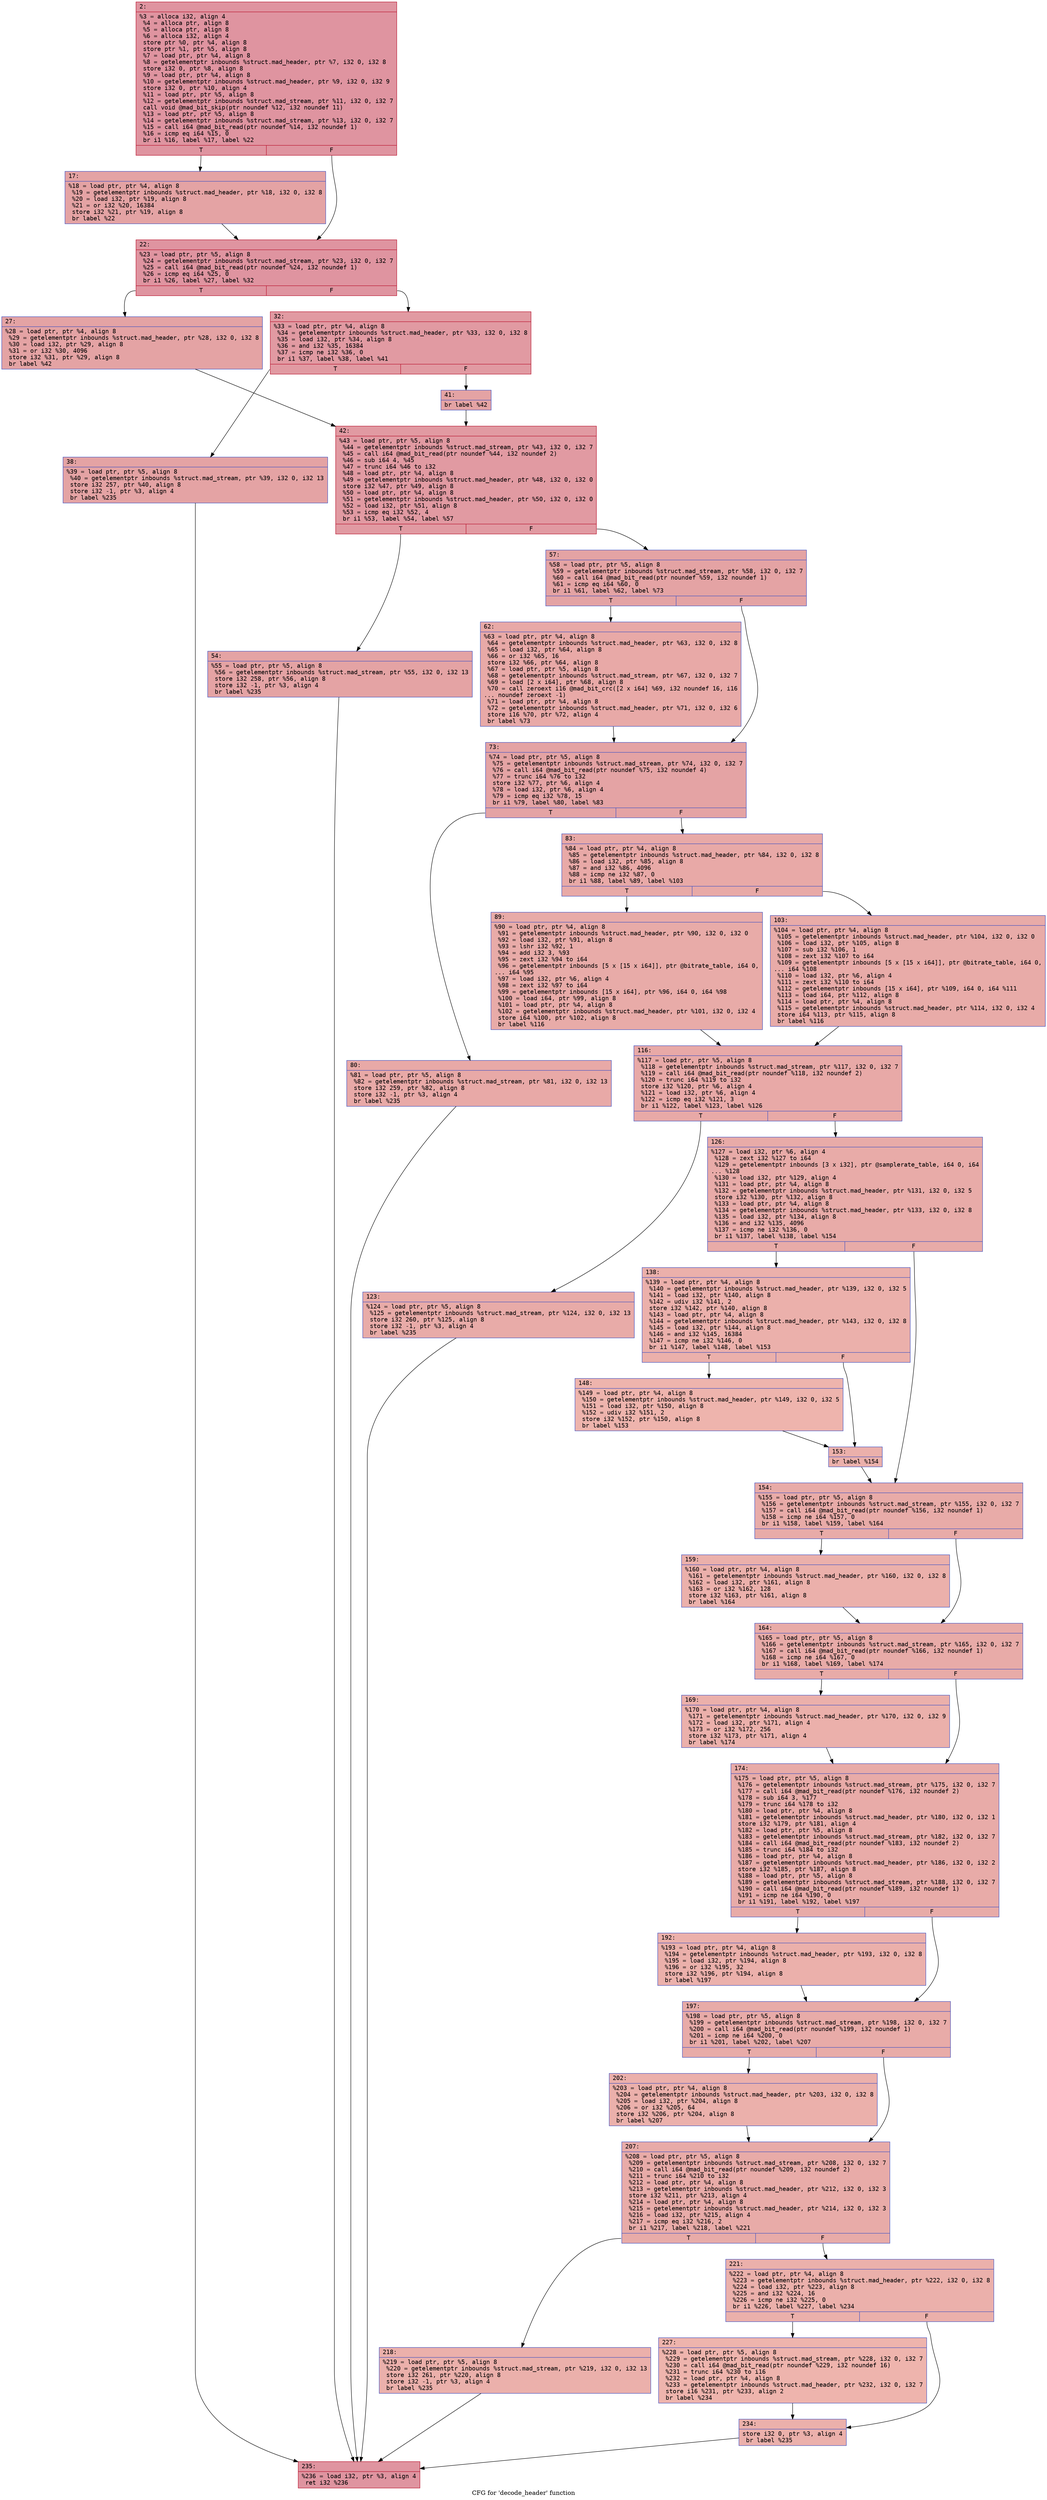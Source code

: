 digraph "CFG for 'decode_header' function" {
	label="CFG for 'decode_header' function";

	Node0x600001e87b60 [shape=record,color="#b70d28ff", style=filled, fillcolor="#b70d2870" fontname="Courier",label="{2:\l|  %3 = alloca i32, align 4\l  %4 = alloca ptr, align 8\l  %5 = alloca ptr, align 8\l  %6 = alloca i32, align 4\l  store ptr %0, ptr %4, align 8\l  store ptr %1, ptr %5, align 8\l  %7 = load ptr, ptr %4, align 8\l  %8 = getelementptr inbounds %struct.mad_header, ptr %7, i32 0, i32 8\l  store i32 0, ptr %8, align 8\l  %9 = load ptr, ptr %4, align 8\l  %10 = getelementptr inbounds %struct.mad_header, ptr %9, i32 0, i32 9\l  store i32 0, ptr %10, align 4\l  %11 = load ptr, ptr %5, align 8\l  %12 = getelementptr inbounds %struct.mad_stream, ptr %11, i32 0, i32 7\l  call void @mad_bit_skip(ptr noundef %12, i32 noundef 11)\l  %13 = load ptr, ptr %5, align 8\l  %14 = getelementptr inbounds %struct.mad_stream, ptr %13, i32 0, i32 7\l  %15 = call i64 @mad_bit_read(ptr noundef %14, i32 noundef 1)\l  %16 = icmp eq i64 %15, 0\l  br i1 %16, label %17, label %22\l|{<s0>T|<s1>F}}"];
	Node0x600001e87b60:s0 -> Node0x600001e87c50[tooltip="2 -> 17\nProbability 37.50%" ];
	Node0x600001e87b60:s1 -> Node0x600001e87ca0[tooltip="2 -> 22\nProbability 62.50%" ];
	Node0x600001e87c50 [shape=record,color="#3d50c3ff", style=filled, fillcolor="#c32e3170" fontname="Courier",label="{17:\l|  %18 = load ptr, ptr %4, align 8\l  %19 = getelementptr inbounds %struct.mad_header, ptr %18, i32 0, i32 8\l  %20 = load i32, ptr %19, align 8\l  %21 = or i32 %20, 16384\l  store i32 %21, ptr %19, align 8\l  br label %22\l}"];
	Node0x600001e87c50 -> Node0x600001e87ca0[tooltip="17 -> 22\nProbability 100.00%" ];
	Node0x600001e87ca0 [shape=record,color="#b70d28ff", style=filled, fillcolor="#b70d2870" fontname="Courier",label="{22:\l|  %23 = load ptr, ptr %5, align 8\l  %24 = getelementptr inbounds %struct.mad_stream, ptr %23, i32 0, i32 7\l  %25 = call i64 @mad_bit_read(ptr noundef %24, i32 noundef 1)\l  %26 = icmp eq i64 %25, 0\l  br i1 %26, label %27, label %32\l|{<s0>T|<s1>F}}"];
	Node0x600001e87ca0:s0 -> Node0x600001e87cf0[tooltip="22 -> 27\nProbability 37.50%" ];
	Node0x600001e87ca0:s1 -> Node0x600001e87d40[tooltip="22 -> 32\nProbability 62.50%" ];
	Node0x600001e87cf0 [shape=record,color="#3d50c3ff", style=filled, fillcolor="#c32e3170" fontname="Courier",label="{27:\l|  %28 = load ptr, ptr %4, align 8\l  %29 = getelementptr inbounds %struct.mad_header, ptr %28, i32 0, i32 8\l  %30 = load i32, ptr %29, align 8\l  %31 = or i32 %30, 4096\l  store i32 %31, ptr %29, align 8\l  br label %42\l}"];
	Node0x600001e87cf0 -> Node0x600001e87e30[tooltip="27 -> 42\nProbability 100.00%" ];
	Node0x600001e87d40 [shape=record,color="#b70d28ff", style=filled, fillcolor="#bb1b2c70" fontname="Courier",label="{32:\l|  %33 = load ptr, ptr %4, align 8\l  %34 = getelementptr inbounds %struct.mad_header, ptr %33, i32 0, i32 8\l  %35 = load i32, ptr %34, align 8\l  %36 = and i32 %35, 16384\l  %37 = icmp ne i32 %36, 0\l  br i1 %37, label %38, label %41\l|{<s0>T|<s1>F}}"];
	Node0x600001e87d40:s0 -> Node0x600001e87d90[tooltip="32 -> 38\nProbability 50.00%" ];
	Node0x600001e87d40:s1 -> Node0x600001e87de0[tooltip="32 -> 41\nProbability 50.00%" ];
	Node0x600001e87d90 [shape=record,color="#3d50c3ff", style=filled, fillcolor="#c32e3170" fontname="Courier",label="{38:\l|  %39 = load ptr, ptr %5, align 8\l  %40 = getelementptr inbounds %struct.mad_stream, ptr %39, i32 0, i32 13\l  store i32 257, ptr %40, align 8\l  store i32 -1, ptr %3, align 4\l  br label %235\l}"];
	Node0x600001e87d90 -> Node0x600001e80730[tooltip="38 -> 235\nProbability 100.00%" ];
	Node0x600001e87de0 [shape=record,color="#3d50c3ff", style=filled, fillcolor="#c32e3170" fontname="Courier",label="{41:\l|  br label %42\l}"];
	Node0x600001e87de0 -> Node0x600001e87e30[tooltip="41 -> 42\nProbability 100.00%" ];
	Node0x600001e87e30 [shape=record,color="#b70d28ff", style=filled, fillcolor="#bb1b2c70" fontname="Courier",label="{42:\l|  %43 = load ptr, ptr %5, align 8\l  %44 = getelementptr inbounds %struct.mad_stream, ptr %43, i32 0, i32 7\l  %45 = call i64 @mad_bit_read(ptr noundef %44, i32 noundef 2)\l  %46 = sub i64 4, %45\l  %47 = trunc i64 %46 to i32\l  %48 = load ptr, ptr %4, align 8\l  %49 = getelementptr inbounds %struct.mad_header, ptr %48, i32 0, i32 0\l  store i32 %47, ptr %49, align 8\l  %50 = load ptr, ptr %4, align 8\l  %51 = getelementptr inbounds %struct.mad_header, ptr %50, i32 0, i32 0\l  %52 = load i32, ptr %51, align 8\l  %53 = icmp eq i32 %52, 4\l  br i1 %53, label %54, label %57\l|{<s0>T|<s1>F}}"];
	Node0x600001e87e30:s0 -> Node0x600001e87e80[tooltip="42 -> 54\nProbability 50.00%" ];
	Node0x600001e87e30:s1 -> Node0x600001e87ed0[tooltip="42 -> 57\nProbability 50.00%" ];
	Node0x600001e87e80 [shape=record,color="#3d50c3ff", style=filled, fillcolor="#c32e3170" fontname="Courier",label="{54:\l|  %55 = load ptr, ptr %5, align 8\l  %56 = getelementptr inbounds %struct.mad_stream, ptr %55, i32 0, i32 13\l  store i32 258, ptr %56, align 8\l  store i32 -1, ptr %3, align 4\l  br label %235\l}"];
	Node0x600001e87e80 -> Node0x600001e80730[tooltip="54 -> 235\nProbability 100.00%" ];
	Node0x600001e87ed0 [shape=record,color="#3d50c3ff", style=filled, fillcolor="#c32e3170" fontname="Courier",label="{57:\l|  %58 = load ptr, ptr %5, align 8\l  %59 = getelementptr inbounds %struct.mad_stream, ptr %58, i32 0, i32 7\l  %60 = call i64 @mad_bit_read(ptr noundef %59, i32 noundef 1)\l  %61 = icmp eq i64 %60, 0\l  br i1 %61, label %62, label %73\l|{<s0>T|<s1>F}}"];
	Node0x600001e87ed0:s0 -> Node0x600001e87f20[tooltip="57 -> 62\nProbability 37.50%" ];
	Node0x600001e87ed0:s1 -> Node0x600001e87f70[tooltip="57 -> 73\nProbability 62.50%" ];
	Node0x600001e87f20 [shape=record,color="#3d50c3ff", style=filled, fillcolor="#ca3b3770" fontname="Courier",label="{62:\l|  %63 = load ptr, ptr %4, align 8\l  %64 = getelementptr inbounds %struct.mad_header, ptr %63, i32 0, i32 8\l  %65 = load i32, ptr %64, align 8\l  %66 = or i32 %65, 16\l  store i32 %66, ptr %64, align 8\l  %67 = load ptr, ptr %5, align 8\l  %68 = getelementptr inbounds %struct.mad_stream, ptr %67, i32 0, i32 7\l  %69 = load [2 x i64], ptr %68, align 8\l  %70 = call zeroext i16 @mad_bit_crc([2 x i64] %69, i32 noundef 16, i16\l... noundef zeroext -1)\l  %71 = load ptr, ptr %4, align 8\l  %72 = getelementptr inbounds %struct.mad_header, ptr %71, i32 0, i32 6\l  store i16 %70, ptr %72, align 4\l  br label %73\l}"];
	Node0x600001e87f20 -> Node0x600001e87f70[tooltip="62 -> 73\nProbability 100.00%" ];
	Node0x600001e87f70 [shape=record,color="#3d50c3ff", style=filled, fillcolor="#c32e3170" fontname="Courier",label="{73:\l|  %74 = load ptr, ptr %5, align 8\l  %75 = getelementptr inbounds %struct.mad_stream, ptr %74, i32 0, i32 7\l  %76 = call i64 @mad_bit_read(ptr noundef %75, i32 noundef 4)\l  %77 = trunc i64 %76 to i32\l  store i32 %77, ptr %6, align 4\l  %78 = load i32, ptr %6, align 4\l  %79 = icmp eq i32 %78, 15\l  br i1 %79, label %80, label %83\l|{<s0>T|<s1>F}}"];
	Node0x600001e87f70:s0 -> Node0x600001e80000[tooltip="73 -> 80\nProbability 50.00%" ];
	Node0x600001e87f70:s1 -> Node0x600001e80050[tooltip="73 -> 83\nProbability 50.00%" ];
	Node0x600001e80000 [shape=record,color="#3d50c3ff", style=filled, fillcolor="#ca3b3770" fontname="Courier",label="{80:\l|  %81 = load ptr, ptr %5, align 8\l  %82 = getelementptr inbounds %struct.mad_stream, ptr %81, i32 0, i32 13\l  store i32 259, ptr %82, align 8\l  store i32 -1, ptr %3, align 4\l  br label %235\l}"];
	Node0x600001e80000 -> Node0x600001e80730[tooltip="80 -> 235\nProbability 100.00%" ];
	Node0x600001e80050 [shape=record,color="#3d50c3ff", style=filled, fillcolor="#ca3b3770" fontname="Courier",label="{83:\l|  %84 = load ptr, ptr %4, align 8\l  %85 = getelementptr inbounds %struct.mad_header, ptr %84, i32 0, i32 8\l  %86 = load i32, ptr %85, align 8\l  %87 = and i32 %86, 4096\l  %88 = icmp ne i32 %87, 0\l  br i1 %88, label %89, label %103\l|{<s0>T|<s1>F}}"];
	Node0x600001e80050:s0 -> Node0x600001e800a0[tooltip="83 -> 89\nProbability 50.00%" ];
	Node0x600001e80050:s1 -> Node0x600001e800f0[tooltip="83 -> 103\nProbability 50.00%" ];
	Node0x600001e800a0 [shape=record,color="#3d50c3ff", style=filled, fillcolor="#cc403a70" fontname="Courier",label="{89:\l|  %90 = load ptr, ptr %4, align 8\l  %91 = getelementptr inbounds %struct.mad_header, ptr %90, i32 0, i32 0\l  %92 = load i32, ptr %91, align 8\l  %93 = lshr i32 %92, 1\l  %94 = add i32 3, %93\l  %95 = zext i32 %94 to i64\l  %96 = getelementptr inbounds [5 x [15 x i64]], ptr @bitrate_table, i64 0,\l... i64 %95\l  %97 = load i32, ptr %6, align 4\l  %98 = zext i32 %97 to i64\l  %99 = getelementptr inbounds [15 x i64], ptr %96, i64 0, i64 %98\l  %100 = load i64, ptr %99, align 8\l  %101 = load ptr, ptr %4, align 8\l  %102 = getelementptr inbounds %struct.mad_header, ptr %101, i32 0, i32 4\l  store i64 %100, ptr %102, align 8\l  br label %116\l}"];
	Node0x600001e800a0 -> Node0x600001e80140[tooltip="89 -> 116\nProbability 100.00%" ];
	Node0x600001e800f0 [shape=record,color="#3d50c3ff", style=filled, fillcolor="#cc403a70" fontname="Courier",label="{103:\l|  %104 = load ptr, ptr %4, align 8\l  %105 = getelementptr inbounds %struct.mad_header, ptr %104, i32 0, i32 0\l  %106 = load i32, ptr %105, align 8\l  %107 = sub i32 %106, 1\l  %108 = zext i32 %107 to i64\l  %109 = getelementptr inbounds [5 x [15 x i64]], ptr @bitrate_table, i64 0,\l... i64 %108\l  %110 = load i32, ptr %6, align 4\l  %111 = zext i32 %110 to i64\l  %112 = getelementptr inbounds [15 x i64], ptr %109, i64 0, i64 %111\l  %113 = load i64, ptr %112, align 8\l  %114 = load ptr, ptr %4, align 8\l  %115 = getelementptr inbounds %struct.mad_header, ptr %114, i32 0, i32 4\l  store i64 %113, ptr %115, align 8\l  br label %116\l}"];
	Node0x600001e800f0 -> Node0x600001e80140[tooltip="103 -> 116\nProbability 100.00%" ];
	Node0x600001e80140 [shape=record,color="#3d50c3ff", style=filled, fillcolor="#ca3b3770" fontname="Courier",label="{116:\l|  %117 = load ptr, ptr %5, align 8\l  %118 = getelementptr inbounds %struct.mad_stream, ptr %117, i32 0, i32 7\l  %119 = call i64 @mad_bit_read(ptr noundef %118, i32 noundef 2)\l  %120 = trunc i64 %119 to i32\l  store i32 %120, ptr %6, align 4\l  %121 = load i32, ptr %6, align 4\l  %122 = icmp eq i32 %121, 3\l  br i1 %122, label %123, label %126\l|{<s0>T|<s1>F}}"];
	Node0x600001e80140:s0 -> Node0x600001e80190[tooltip="116 -> 123\nProbability 50.00%" ];
	Node0x600001e80140:s1 -> Node0x600001e801e0[tooltip="116 -> 126\nProbability 50.00%" ];
	Node0x600001e80190 [shape=record,color="#3d50c3ff", style=filled, fillcolor="#cc403a70" fontname="Courier",label="{123:\l|  %124 = load ptr, ptr %5, align 8\l  %125 = getelementptr inbounds %struct.mad_stream, ptr %124, i32 0, i32 13\l  store i32 260, ptr %125, align 8\l  store i32 -1, ptr %3, align 4\l  br label %235\l}"];
	Node0x600001e80190 -> Node0x600001e80730[tooltip="123 -> 235\nProbability 100.00%" ];
	Node0x600001e801e0 [shape=record,color="#3d50c3ff", style=filled, fillcolor="#cc403a70" fontname="Courier",label="{126:\l|  %127 = load i32, ptr %6, align 4\l  %128 = zext i32 %127 to i64\l  %129 = getelementptr inbounds [3 x i32], ptr @samplerate_table, i64 0, i64\l... %128\l  %130 = load i32, ptr %129, align 4\l  %131 = load ptr, ptr %4, align 8\l  %132 = getelementptr inbounds %struct.mad_header, ptr %131, i32 0, i32 5\l  store i32 %130, ptr %132, align 8\l  %133 = load ptr, ptr %4, align 8\l  %134 = getelementptr inbounds %struct.mad_header, ptr %133, i32 0, i32 8\l  %135 = load i32, ptr %134, align 8\l  %136 = and i32 %135, 4096\l  %137 = icmp ne i32 %136, 0\l  br i1 %137, label %138, label %154\l|{<s0>T|<s1>F}}"];
	Node0x600001e801e0:s0 -> Node0x600001e80230[tooltip="126 -> 138\nProbability 50.00%" ];
	Node0x600001e801e0:s1 -> Node0x600001e80320[tooltip="126 -> 154\nProbability 50.00%" ];
	Node0x600001e80230 [shape=record,color="#3d50c3ff", style=filled, fillcolor="#d24b4070" fontname="Courier",label="{138:\l|  %139 = load ptr, ptr %4, align 8\l  %140 = getelementptr inbounds %struct.mad_header, ptr %139, i32 0, i32 5\l  %141 = load i32, ptr %140, align 8\l  %142 = udiv i32 %141, 2\l  store i32 %142, ptr %140, align 8\l  %143 = load ptr, ptr %4, align 8\l  %144 = getelementptr inbounds %struct.mad_header, ptr %143, i32 0, i32 8\l  %145 = load i32, ptr %144, align 8\l  %146 = and i32 %145, 16384\l  %147 = icmp ne i32 %146, 0\l  br i1 %147, label %148, label %153\l|{<s0>T|<s1>F}}"];
	Node0x600001e80230:s0 -> Node0x600001e80280[tooltip="138 -> 148\nProbability 50.00%" ];
	Node0x600001e80230:s1 -> Node0x600001e802d0[tooltip="138 -> 153\nProbability 50.00%" ];
	Node0x600001e80280 [shape=record,color="#3d50c3ff", style=filled, fillcolor="#d8564670" fontname="Courier",label="{148:\l|  %149 = load ptr, ptr %4, align 8\l  %150 = getelementptr inbounds %struct.mad_header, ptr %149, i32 0, i32 5\l  %151 = load i32, ptr %150, align 8\l  %152 = udiv i32 %151, 2\l  store i32 %152, ptr %150, align 8\l  br label %153\l}"];
	Node0x600001e80280 -> Node0x600001e802d0[tooltip="148 -> 153\nProbability 100.00%" ];
	Node0x600001e802d0 [shape=record,color="#3d50c3ff", style=filled, fillcolor="#d24b4070" fontname="Courier",label="{153:\l|  br label %154\l}"];
	Node0x600001e802d0 -> Node0x600001e80320[tooltip="153 -> 154\nProbability 100.00%" ];
	Node0x600001e80320 [shape=record,color="#3d50c3ff", style=filled, fillcolor="#cc403a70" fontname="Courier",label="{154:\l|  %155 = load ptr, ptr %5, align 8\l  %156 = getelementptr inbounds %struct.mad_stream, ptr %155, i32 0, i32 7\l  %157 = call i64 @mad_bit_read(ptr noundef %156, i32 noundef 1)\l  %158 = icmp ne i64 %157, 0\l  br i1 %158, label %159, label %164\l|{<s0>T|<s1>F}}"];
	Node0x600001e80320:s0 -> Node0x600001e80370[tooltip="154 -> 159\nProbability 62.50%" ];
	Node0x600001e80320:s1 -> Node0x600001e803c0[tooltip="154 -> 164\nProbability 37.50%" ];
	Node0x600001e80370 [shape=record,color="#3d50c3ff", style=filled, fillcolor="#d24b4070" fontname="Courier",label="{159:\l|  %160 = load ptr, ptr %4, align 8\l  %161 = getelementptr inbounds %struct.mad_header, ptr %160, i32 0, i32 8\l  %162 = load i32, ptr %161, align 8\l  %163 = or i32 %162, 128\l  store i32 %163, ptr %161, align 8\l  br label %164\l}"];
	Node0x600001e80370 -> Node0x600001e803c0[tooltip="159 -> 164\nProbability 100.00%" ];
	Node0x600001e803c0 [shape=record,color="#3d50c3ff", style=filled, fillcolor="#cc403a70" fontname="Courier",label="{164:\l|  %165 = load ptr, ptr %5, align 8\l  %166 = getelementptr inbounds %struct.mad_stream, ptr %165, i32 0, i32 7\l  %167 = call i64 @mad_bit_read(ptr noundef %166, i32 noundef 1)\l  %168 = icmp ne i64 %167, 0\l  br i1 %168, label %169, label %174\l|{<s0>T|<s1>F}}"];
	Node0x600001e803c0:s0 -> Node0x600001e80410[tooltip="164 -> 169\nProbability 62.50%" ];
	Node0x600001e803c0:s1 -> Node0x600001e80460[tooltip="164 -> 174\nProbability 37.50%" ];
	Node0x600001e80410 [shape=record,color="#3d50c3ff", style=filled, fillcolor="#d24b4070" fontname="Courier",label="{169:\l|  %170 = load ptr, ptr %4, align 8\l  %171 = getelementptr inbounds %struct.mad_header, ptr %170, i32 0, i32 9\l  %172 = load i32, ptr %171, align 4\l  %173 = or i32 %172, 256\l  store i32 %173, ptr %171, align 4\l  br label %174\l}"];
	Node0x600001e80410 -> Node0x600001e80460[tooltip="169 -> 174\nProbability 100.00%" ];
	Node0x600001e80460 [shape=record,color="#3d50c3ff", style=filled, fillcolor="#cc403a70" fontname="Courier",label="{174:\l|  %175 = load ptr, ptr %5, align 8\l  %176 = getelementptr inbounds %struct.mad_stream, ptr %175, i32 0, i32 7\l  %177 = call i64 @mad_bit_read(ptr noundef %176, i32 noundef 2)\l  %178 = sub i64 3, %177\l  %179 = trunc i64 %178 to i32\l  %180 = load ptr, ptr %4, align 8\l  %181 = getelementptr inbounds %struct.mad_header, ptr %180, i32 0, i32 1\l  store i32 %179, ptr %181, align 4\l  %182 = load ptr, ptr %5, align 8\l  %183 = getelementptr inbounds %struct.mad_stream, ptr %182, i32 0, i32 7\l  %184 = call i64 @mad_bit_read(ptr noundef %183, i32 noundef 2)\l  %185 = trunc i64 %184 to i32\l  %186 = load ptr, ptr %4, align 8\l  %187 = getelementptr inbounds %struct.mad_header, ptr %186, i32 0, i32 2\l  store i32 %185, ptr %187, align 8\l  %188 = load ptr, ptr %5, align 8\l  %189 = getelementptr inbounds %struct.mad_stream, ptr %188, i32 0, i32 7\l  %190 = call i64 @mad_bit_read(ptr noundef %189, i32 noundef 1)\l  %191 = icmp ne i64 %190, 0\l  br i1 %191, label %192, label %197\l|{<s0>T|<s1>F}}"];
	Node0x600001e80460:s0 -> Node0x600001e804b0[tooltip="174 -> 192\nProbability 62.50%" ];
	Node0x600001e80460:s1 -> Node0x600001e80500[tooltip="174 -> 197\nProbability 37.50%" ];
	Node0x600001e804b0 [shape=record,color="#3d50c3ff", style=filled, fillcolor="#d24b4070" fontname="Courier",label="{192:\l|  %193 = load ptr, ptr %4, align 8\l  %194 = getelementptr inbounds %struct.mad_header, ptr %193, i32 0, i32 8\l  %195 = load i32, ptr %194, align 8\l  %196 = or i32 %195, 32\l  store i32 %196, ptr %194, align 8\l  br label %197\l}"];
	Node0x600001e804b0 -> Node0x600001e80500[tooltip="192 -> 197\nProbability 100.00%" ];
	Node0x600001e80500 [shape=record,color="#3d50c3ff", style=filled, fillcolor="#cc403a70" fontname="Courier",label="{197:\l|  %198 = load ptr, ptr %5, align 8\l  %199 = getelementptr inbounds %struct.mad_stream, ptr %198, i32 0, i32 7\l  %200 = call i64 @mad_bit_read(ptr noundef %199, i32 noundef 1)\l  %201 = icmp ne i64 %200, 0\l  br i1 %201, label %202, label %207\l|{<s0>T|<s1>F}}"];
	Node0x600001e80500:s0 -> Node0x600001e80550[tooltip="197 -> 202\nProbability 62.50%" ];
	Node0x600001e80500:s1 -> Node0x600001e805a0[tooltip="197 -> 207\nProbability 37.50%" ];
	Node0x600001e80550 [shape=record,color="#3d50c3ff", style=filled, fillcolor="#d24b4070" fontname="Courier",label="{202:\l|  %203 = load ptr, ptr %4, align 8\l  %204 = getelementptr inbounds %struct.mad_header, ptr %203, i32 0, i32 8\l  %205 = load i32, ptr %204, align 8\l  %206 = or i32 %205, 64\l  store i32 %206, ptr %204, align 8\l  br label %207\l}"];
	Node0x600001e80550 -> Node0x600001e805a0[tooltip="202 -> 207\nProbability 100.00%" ];
	Node0x600001e805a0 [shape=record,color="#3d50c3ff", style=filled, fillcolor="#cc403a70" fontname="Courier",label="{207:\l|  %208 = load ptr, ptr %5, align 8\l  %209 = getelementptr inbounds %struct.mad_stream, ptr %208, i32 0, i32 7\l  %210 = call i64 @mad_bit_read(ptr noundef %209, i32 noundef 2)\l  %211 = trunc i64 %210 to i32\l  %212 = load ptr, ptr %4, align 8\l  %213 = getelementptr inbounds %struct.mad_header, ptr %212, i32 0, i32 3\l  store i32 %211, ptr %213, align 4\l  %214 = load ptr, ptr %4, align 8\l  %215 = getelementptr inbounds %struct.mad_header, ptr %214, i32 0, i32 3\l  %216 = load i32, ptr %215, align 4\l  %217 = icmp eq i32 %216, 2\l  br i1 %217, label %218, label %221\l|{<s0>T|<s1>F}}"];
	Node0x600001e805a0:s0 -> Node0x600001e805f0[tooltip="207 -> 218\nProbability 50.00%" ];
	Node0x600001e805a0:s1 -> Node0x600001e80640[tooltip="207 -> 221\nProbability 50.00%" ];
	Node0x600001e805f0 [shape=record,color="#3d50c3ff", style=filled, fillcolor="#d24b4070" fontname="Courier",label="{218:\l|  %219 = load ptr, ptr %5, align 8\l  %220 = getelementptr inbounds %struct.mad_stream, ptr %219, i32 0, i32 13\l  store i32 261, ptr %220, align 8\l  store i32 -1, ptr %3, align 4\l  br label %235\l}"];
	Node0x600001e805f0 -> Node0x600001e80730[tooltip="218 -> 235\nProbability 100.00%" ];
	Node0x600001e80640 [shape=record,color="#3d50c3ff", style=filled, fillcolor="#d24b4070" fontname="Courier",label="{221:\l|  %222 = load ptr, ptr %4, align 8\l  %223 = getelementptr inbounds %struct.mad_header, ptr %222, i32 0, i32 8\l  %224 = load i32, ptr %223, align 8\l  %225 = and i32 %224, 16\l  %226 = icmp ne i32 %225, 0\l  br i1 %226, label %227, label %234\l|{<s0>T|<s1>F}}"];
	Node0x600001e80640:s0 -> Node0x600001e80690[tooltip="221 -> 227\nProbability 50.00%" ];
	Node0x600001e80640:s1 -> Node0x600001e806e0[tooltip="221 -> 234\nProbability 50.00%" ];
	Node0x600001e80690 [shape=record,color="#3d50c3ff", style=filled, fillcolor="#d8564670" fontname="Courier",label="{227:\l|  %228 = load ptr, ptr %5, align 8\l  %229 = getelementptr inbounds %struct.mad_stream, ptr %228, i32 0, i32 7\l  %230 = call i64 @mad_bit_read(ptr noundef %229, i32 noundef 16)\l  %231 = trunc i64 %230 to i16\l  %232 = load ptr, ptr %4, align 8\l  %233 = getelementptr inbounds %struct.mad_header, ptr %232, i32 0, i32 7\l  store i16 %231, ptr %233, align 2\l  br label %234\l}"];
	Node0x600001e80690 -> Node0x600001e806e0[tooltip="227 -> 234\nProbability 100.00%" ];
	Node0x600001e806e0 [shape=record,color="#3d50c3ff", style=filled, fillcolor="#d24b4070" fontname="Courier",label="{234:\l|  store i32 0, ptr %3, align 4\l  br label %235\l}"];
	Node0x600001e806e0 -> Node0x600001e80730[tooltip="234 -> 235\nProbability 100.00%" ];
	Node0x600001e80730 [shape=record,color="#b70d28ff", style=filled, fillcolor="#b70d2870" fontname="Courier",label="{235:\l|  %236 = load i32, ptr %3, align 4\l  ret i32 %236\l}"];
}
